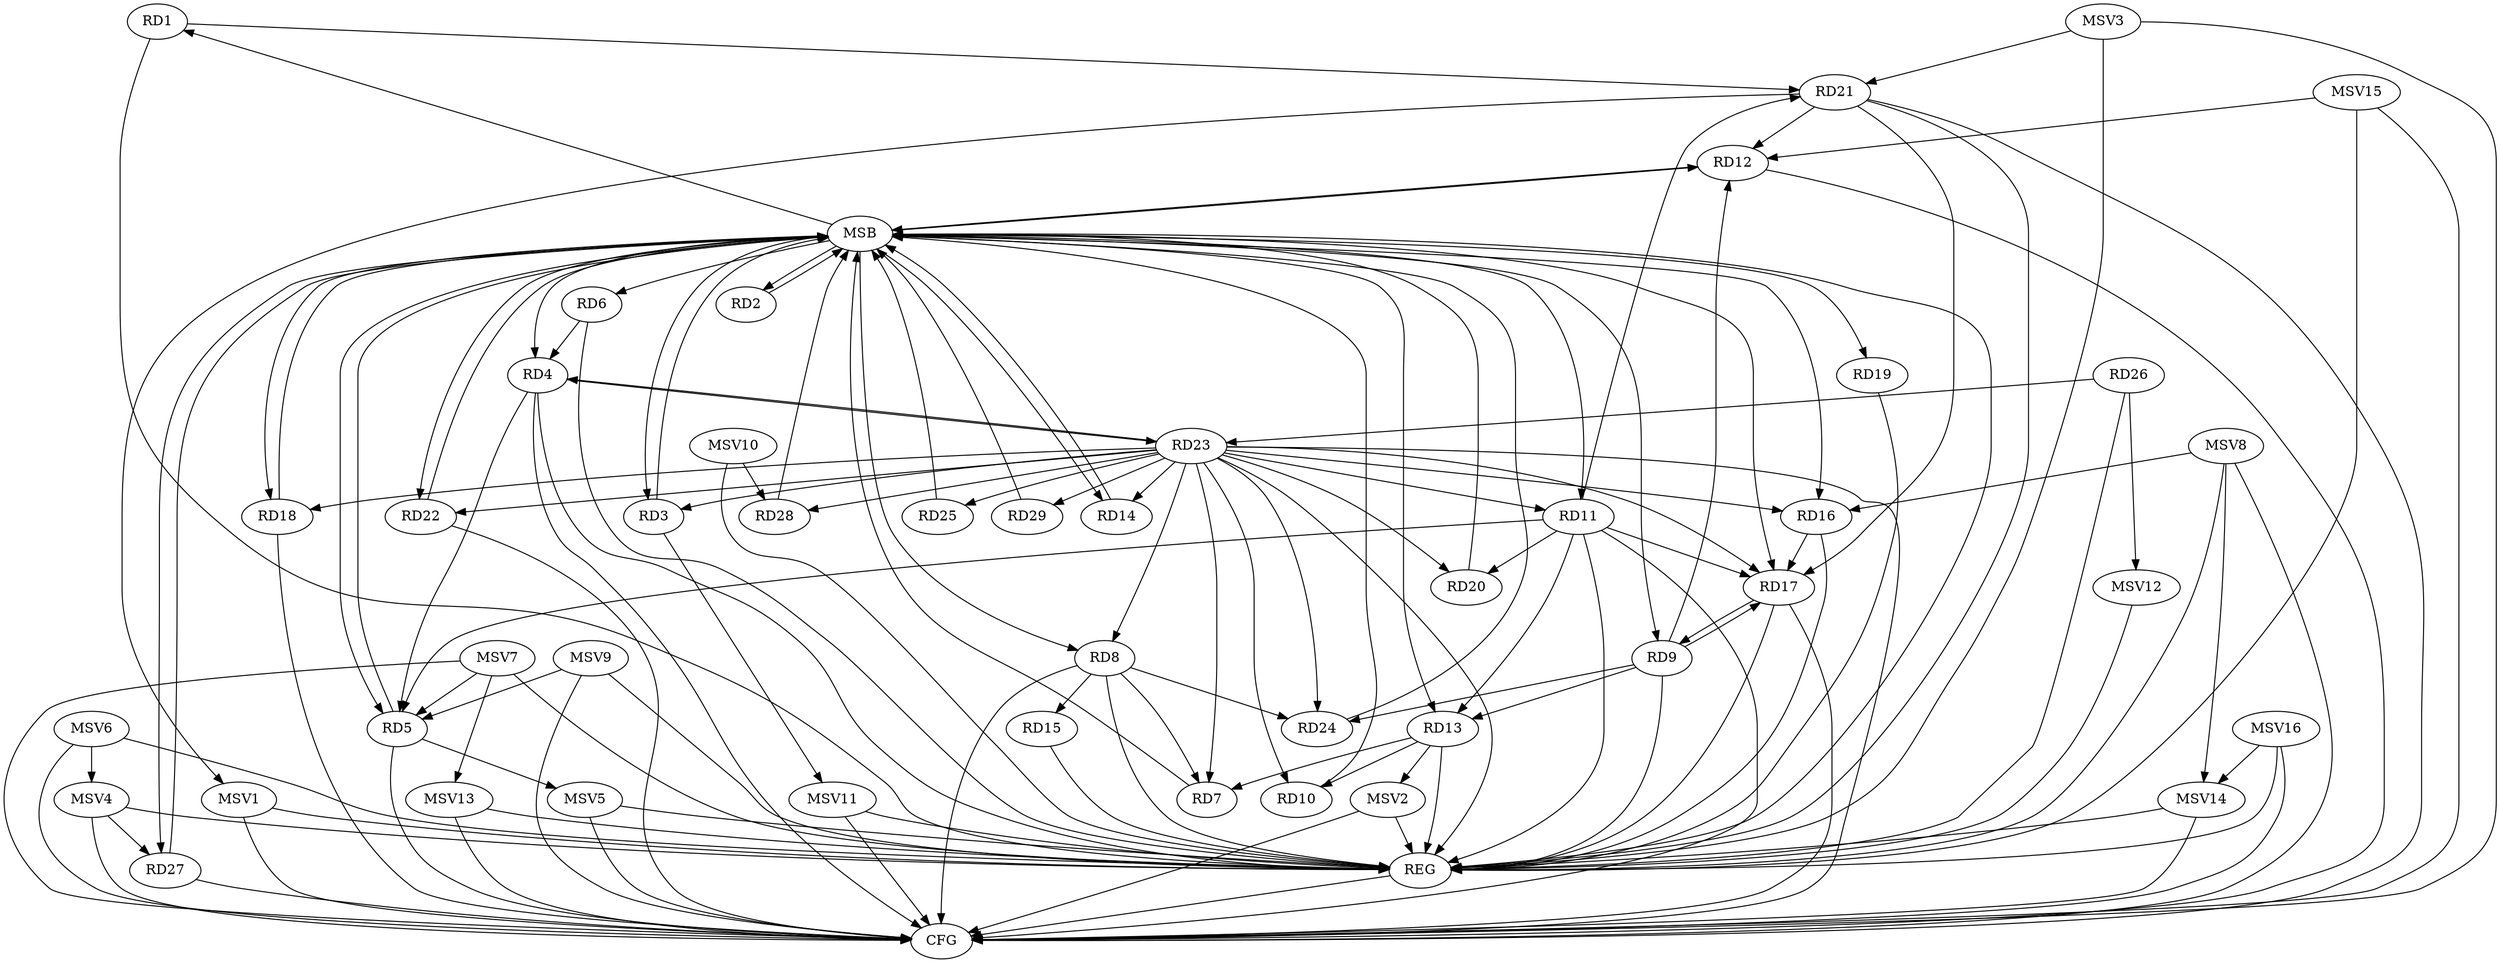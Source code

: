 strict digraph G {
  RD1 [ label="RD1" ];
  RD2 [ label="RD2" ];
  RD3 [ label="RD3" ];
  RD4 [ label="RD4" ];
  RD5 [ label="RD5" ];
  RD6 [ label="RD6" ];
  RD7 [ label="RD7" ];
  RD8 [ label="RD8" ];
  RD9 [ label="RD9" ];
  RD10 [ label="RD10" ];
  RD11 [ label="RD11" ];
  RD12 [ label="RD12" ];
  RD13 [ label="RD13" ];
  RD14 [ label="RD14" ];
  RD15 [ label="RD15" ];
  RD16 [ label="RD16" ];
  RD17 [ label="RD17" ];
  RD18 [ label="RD18" ];
  RD19 [ label="RD19" ];
  RD20 [ label="RD20" ];
  RD21 [ label="RD21" ];
  RD22 [ label="RD22" ];
  RD23 [ label="RD23" ];
  RD24 [ label="RD24" ];
  RD25 [ label="RD25" ];
  RD26 [ label="RD26" ];
  RD27 [ label="RD27" ];
  RD28 [ label="RD28" ];
  RD29 [ label="RD29" ];
  REG [ label="REG" ];
  MSB [ label="MSB" ];
  CFG [ label="CFG" ];
  MSV1 [ label="MSV1" ];
  MSV2 [ label="MSV2" ];
  MSV3 [ label="MSV3" ];
  MSV4 [ label="MSV4" ];
  MSV5 [ label="MSV5" ];
  MSV6 [ label="MSV6" ];
  MSV7 [ label="MSV7" ];
  MSV8 [ label="MSV8" ];
  MSV9 [ label="MSV9" ];
  MSV10 [ label="MSV10" ];
  MSV11 [ label="MSV11" ];
  MSV12 [ label="MSV12" ];
  MSV13 [ label="MSV13" ];
  MSV14 [ label="MSV14" ];
  MSV15 [ label="MSV15" ];
  MSV16 [ label="MSV16" ];
  RD1 -> RD21;
  RD4 -> RD5;
  RD6 -> RD4;
  RD4 -> RD23;
  RD23 -> RD4;
  RD11 -> RD5;
  RD8 -> RD7;
  RD13 -> RD7;
  RD23 -> RD7;
  RD8 -> RD15;
  RD8 -> RD24;
  RD9 -> RD12;
  RD9 -> RD13;
  RD9 -> RD17;
  RD17 -> RD9;
  RD9 -> RD24;
  RD13 -> RD10;
  RD23 -> RD10;
  RD11 -> RD13;
  RD11 -> RD17;
  RD11 -> RD20;
  RD11 -> RD21;
  RD21 -> RD12;
  RD16 -> RD17;
  RD21 -> RD17;
  RD23 -> RD20;
  RD23 -> RD24;
  RD26 -> RD23;
  RD23 -> RD29;
  RD1 -> REG;
  RD4 -> REG;
  RD6 -> REG;
  RD8 -> REG;
  RD9 -> REG;
  RD11 -> REG;
  RD13 -> REG;
  RD15 -> REG;
  RD16 -> REG;
  RD17 -> REG;
  RD19 -> REG;
  RD21 -> REG;
  RD23 -> REG;
  RD26 -> REG;
  RD2 -> MSB;
  MSB -> RD4;
  MSB -> RD5;
  MSB -> REG;
  RD3 -> MSB;
  MSB -> RD2;
  MSB -> RD14;
  MSB -> RD27;
  RD5 -> MSB;
  MSB -> RD3;
  MSB -> RD16;
  MSB -> RD17;
  MSB -> RD22;
  RD7 -> MSB;
  RD10 -> MSB;
  MSB -> RD6;
  MSB -> RD9;
  MSB -> RD11;
  RD12 -> MSB;
  MSB -> RD13;
  RD14 -> MSB;
  MSB -> RD19;
  RD18 -> MSB;
  MSB -> RD1;
  RD20 -> MSB;
  MSB -> RD12;
  RD22 -> MSB;
  MSB -> RD18;
  RD24 -> MSB;
  RD25 -> MSB;
  MSB -> RD8;
  RD27 -> MSB;
  RD28 -> MSB;
  RD29 -> MSB;
  RD27 -> CFG;
  RD17 -> CFG;
  RD21 -> CFG;
  RD18 -> CFG;
  RD4 -> CFG;
  RD12 -> CFG;
  RD8 -> CFG;
  RD22 -> CFG;
  RD5 -> CFG;
  RD23 -> CFG;
  RD11 -> CFG;
  REG -> CFG;
  RD23 -> RD25;
  RD23 -> RD11;
  RD23 -> RD18;
  RD23 -> RD3;
  RD23 -> RD28;
  RD23 -> RD16;
  RD23 -> RD22;
  RD23 -> RD8;
  RD23 -> RD17;
  RD23 -> RD14;
  RD21 -> MSV1;
  MSV1 -> REG;
  MSV1 -> CFG;
  RD13 -> MSV2;
  MSV2 -> REG;
  MSV2 -> CFG;
  MSV3 -> RD21;
  MSV3 -> REG;
  MSV3 -> CFG;
  MSV4 -> RD27;
  MSV4 -> REG;
  MSV4 -> CFG;
  RD5 -> MSV5;
  MSV5 -> REG;
  MSV5 -> CFG;
  MSV6 -> MSV4;
  MSV6 -> REG;
  MSV6 -> CFG;
  MSV7 -> RD5;
  MSV7 -> REG;
  MSV7 -> CFG;
  MSV8 -> RD16;
  MSV8 -> REG;
  MSV8 -> CFG;
  MSV9 -> RD5;
  MSV9 -> REG;
  MSV9 -> CFG;
  MSV10 -> RD28;
  MSV10 -> REG;
  RD3 -> MSV11;
  MSV11 -> REG;
  MSV11 -> CFG;
  RD26 -> MSV12;
  MSV12 -> REG;
  MSV7 -> MSV13;
  MSV13 -> REG;
  MSV13 -> CFG;
  MSV8 -> MSV14;
  MSV14 -> REG;
  MSV14 -> CFG;
  MSV15 -> RD12;
  MSV15 -> REG;
  MSV15 -> CFG;
  MSV16 -> MSV14;
  MSV16 -> REG;
  MSV16 -> CFG;
}
